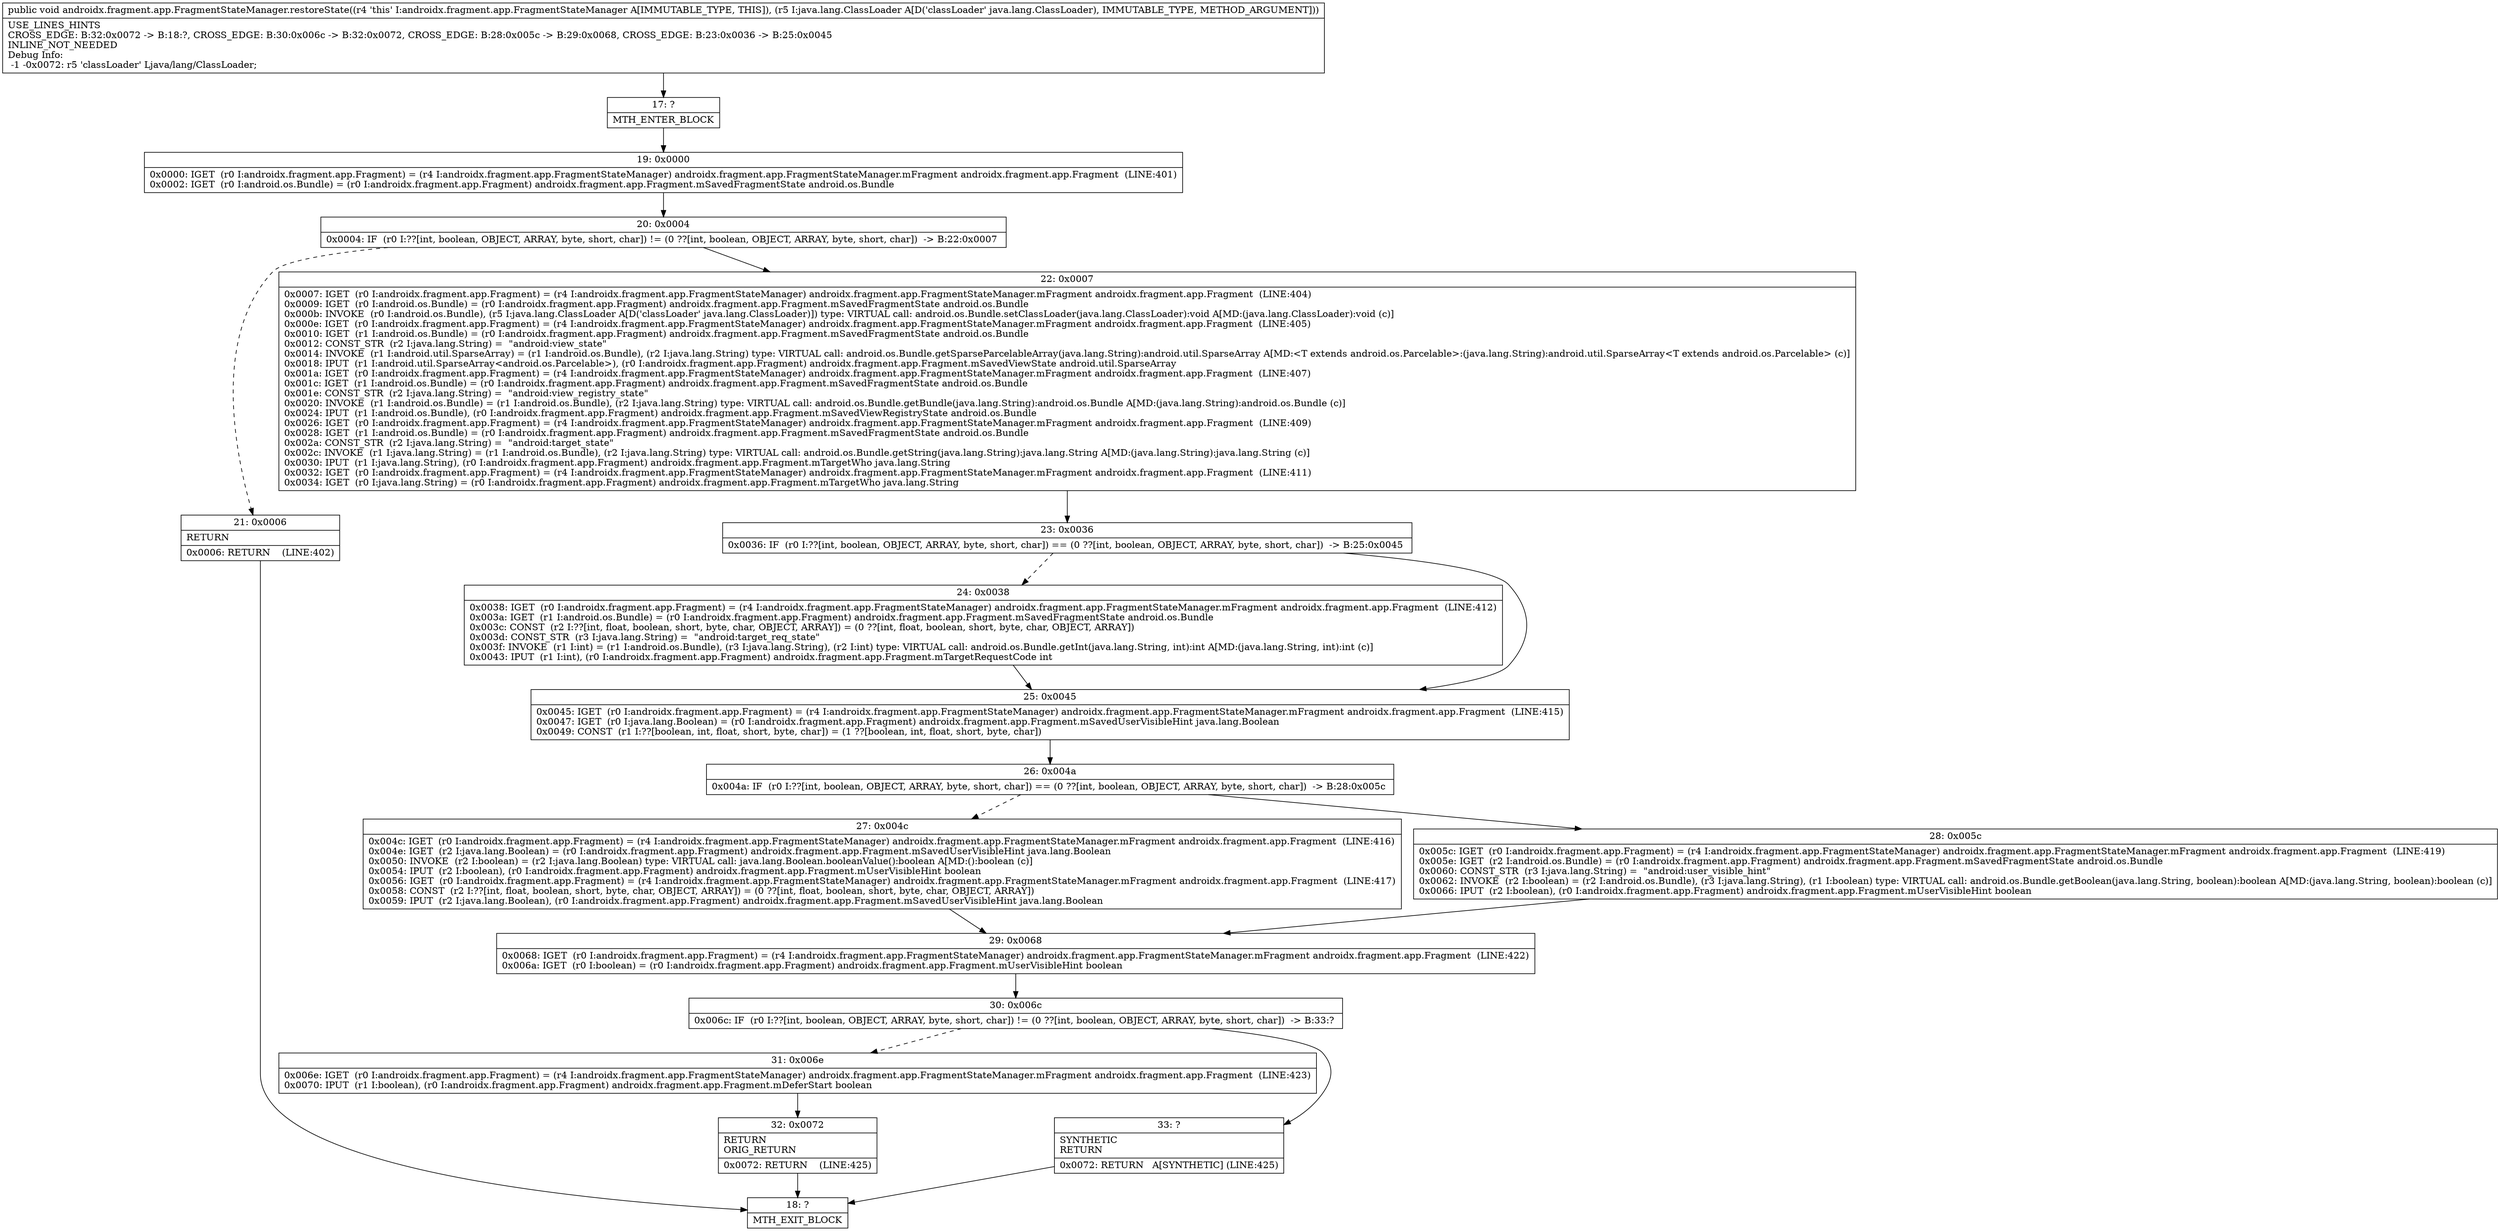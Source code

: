 digraph "CFG forandroidx.fragment.app.FragmentStateManager.restoreState(Ljava\/lang\/ClassLoader;)V" {
Node_17 [shape=record,label="{17\:\ ?|MTH_ENTER_BLOCK\l}"];
Node_19 [shape=record,label="{19\:\ 0x0000|0x0000: IGET  (r0 I:androidx.fragment.app.Fragment) = (r4 I:androidx.fragment.app.FragmentStateManager) androidx.fragment.app.FragmentStateManager.mFragment androidx.fragment.app.Fragment  (LINE:401)\l0x0002: IGET  (r0 I:android.os.Bundle) = (r0 I:androidx.fragment.app.Fragment) androidx.fragment.app.Fragment.mSavedFragmentState android.os.Bundle \l}"];
Node_20 [shape=record,label="{20\:\ 0x0004|0x0004: IF  (r0 I:??[int, boolean, OBJECT, ARRAY, byte, short, char]) != (0 ??[int, boolean, OBJECT, ARRAY, byte, short, char])  \-\> B:22:0x0007 \l}"];
Node_21 [shape=record,label="{21\:\ 0x0006|RETURN\l|0x0006: RETURN    (LINE:402)\l}"];
Node_18 [shape=record,label="{18\:\ ?|MTH_EXIT_BLOCK\l}"];
Node_22 [shape=record,label="{22\:\ 0x0007|0x0007: IGET  (r0 I:androidx.fragment.app.Fragment) = (r4 I:androidx.fragment.app.FragmentStateManager) androidx.fragment.app.FragmentStateManager.mFragment androidx.fragment.app.Fragment  (LINE:404)\l0x0009: IGET  (r0 I:android.os.Bundle) = (r0 I:androidx.fragment.app.Fragment) androidx.fragment.app.Fragment.mSavedFragmentState android.os.Bundle \l0x000b: INVOKE  (r0 I:android.os.Bundle), (r5 I:java.lang.ClassLoader A[D('classLoader' java.lang.ClassLoader)]) type: VIRTUAL call: android.os.Bundle.setClassLoader(java.lang.ClassLoader):void A[MD:(java.lang.ClassLoader):void (c)]\l0x000e: IGET  (r0 I:androidx.fragment.app.Fragment) = (r4 I:androidx.fragment.app.FragmentStateManager) androidx.fragment.app.FragmentStateManager.mFragment androidx.fragment.app.Fragment  (LINE:405)\l0x0010: IGET  (r1 I:android.os.Bundle) = (r0 I:androidx.fragment.app.Fragment) androidx.fragment.app.Fragment.mSavedFragmentState android.os.Bundle \l0x0012: CONST_STR  (r2 I:java.lang.String) =  \"android:view_state\" \l0x0014: INVOKE  (r1 I:android.util.SparseArray) = (r1 I:android.os.Bundle), (r2 I:java.lang.String) type: VIRTUAL call: android.os.Bundle.getSparseParcelableArray(java.lang.String):android.util.SparseArray A[MD:\<T extends android.os.Parcelable\>:(java.lang.String):android.util.SparseArray\<T extends android.os.Parcelable\> (c)]\l0x0018: IPUT  (r1 I:android.util.SparseArray\<android.os.Parcelable\>), (r0 I:androidx.fragment.app.Fragment) androidx.fragment.app.Fragment.mSavedViewState android.util.SparseArray \l0x001a: IGET  (r0 I:androidx.fragment.app.Fragment) = (r4 I:androidx.fragment.app.FragmentStateManager) androidx.fragment.app.FragmentStateManager.mFragment androidx.fragment.app.Fragment  (LINE:407)\l0x001c: IGET  (r1 I:android.os.Bundle) = (r0 I:androidx.fragment.app.Fragment) androidx.fragment.app.Fragment.mSavedFragmentState android.os.Bundle \l0x001e: CONST_STR  (r2 I:java.lang.String) =  \"android:view_registry_state\" \l0x0020: INVOKE  (r1 I:android.os.Bundle) = (r1 I:android.os.Bundle), (r2 I:java.lang.String) type: VIRTUAL call: android.os.Bundle.getBundle(java.lang.String):android.os.Bundle A[MD:(java.lang.String):android.os.Bundle (c)]\l0x0024: IPUT  (r1 I:android.os.Bundle), (r0 I:androidx.fragment.app.Fragment) androidx.fragment.app.Fragment.mSavedViewRegistryState android.os.Bundle \l0x0026: IGET  (r0 I:androidx.fragment.app.Fragment) = (r4 I:androidx.fragment.app.FragmentStateManager) androidx.fragment.app.FragmentStateManager.mFragment androidx.fragment.app.Fragment  (LINE:409)\l0x0028: IGET  (r1 I:android.os.Bundle) = (r0 I:androidx.fragment.app.Fragment) androidx.fragment.app.Fragment.mSavedFragmentState android.os.Bundle \l0x002a: CONST_STR  (r2 I:java.lang.String) =  \"android:target_state\" \l0x002c: INVOKE  (r1 I:java.lang.String) = (r1 I:android.os.Bundle), (r2 I:java.lang.String) type: VIRTUAL call: android.os.Bundle.getString(java.lang.String):java.lang.String A[MD:(java.lang.String):java.lang.String (c)]\l0x0030: IPUT  (r1 I:java.lang.String), (r0 I:androidx.fragment.app.Fragment) androidx.fragment.app.Fragment.mTargetWho java.lang.String \l0x0032: IGET  (r0 I:androidx.fragment.app.Fragment) = (r4 I:androidx.fragment.app.FragmentStateManager) androidx.fragment.app.FragmentStateManager.mFragment androidx.fragment.app.Fragment  (LINE:411)\l0x0034: IGET  (r0 I:java.lang.String) = (r0 I:androidx.fragment.app.Fragment) androidx.fragment.app.Fragment.mTargetWho java.lang.String \l}"];
Node_23 [shape=record,label="{23\:\ 0x0036|0x0036: IF  (r0 I:??[int, boolean, OBJECT, ARRAY, byte, short, char]) == (0 ??[int, boolean, OBJECT, ARRAY, byte, short, char])  \-\> B:25:0x0045 \l}"];
Node_24 [shape=record,label="{24\:\ 0x0038|0x0038: IGET  (r0 I:androidx.fragment.app.Fragment) = (r4 I:androidx.fragment.app.FragmentStateManager) androidx.fragment.app.FragmentStateManager.mFragment androidx.fragment.app.Fragment  (LINE:412)\l0x003a: IGET  (r1 I:android.os.Bundle) = (r0 I:androidx.fragment.app.Fragment) androidx.fragment.app.Fragment.mSavedFragmentState android.os.Bundle \l0x003c: CONST  (r2 I:??[int, float, boolean, short, byte, char, OBJECT, ARRAY]) = (0 ??[int, float, boolean, short, byte, char, OBJECT, ARRAY]) \l0x003d: CONST_STR  (r3 I:java.lang.String) =  \"android:target_req_state\" \l0x003f: INVOKE  (r1 I:int) = (r1 I:android.os.Bundle), (r3 I:java.lang.String), (r2 I:int) type: VIRTUAL call: android.os.Bundle.getInt(java.lang.String, int):int A[MD:(java.lang.String, int):int (c)]\l0x0043: IPUT  (r1 I:int), (r0 I:androidx.fragment.app.Fragment) androidx.fragment.app.Fragment.mTargetRequestCode int \l}"];
Node_25 [shape=record,label="{25\:\ 0x0045|0x0045: IGET  (r0 I:androidx.fragment.app.Fragment) = (r4 I:androidx.fragment.app.FragmentStateManager) androidx.fragment.app.FragmentStateManager.mFragment androidx.fragment.app.Fragment  (LINE:415)\l0x0047: IGET  (r0 I:java.lang.Boolean) = (r0 I:androidx.fragment.app.Fragment) androidx.fragment.app.Fragment.mSavedUserVisibleHint java.lang.Boolean \l0x0049: CONST  (r1 I:??[boolean, int, float, short, byte, char]) = (1 ??[boolean, int, float, short, byte, char]) \l}"];
Node_26 [shape=record,label="{26\:\ 0x004a|0x004a: IF  (r0 I:??[int, boolean, OBJECT, ARRAY, byte, short, char]) == (0 ??[int, boolean, OBJECT, ARRAY, byte, short, char])  \-\> B:28:0x005c \l}"];
Node_27 [shape=record,label="{27\:\ 0x004c|0x004c: IGET  (r0 I:androidx.fragment.app.Fragment) = (r4 I:androidx.fragment.app.FragmentStateManager) androidx.fragment.app.FragmentStateManager.mFragment androidx.fragment.app.Fragment  (LINE:416)\l0x004e: IGET  (r2 I:java.lang.Boolean) = (r0 I:androidx.fragment.app.Fragment) androidx.fragment.app.Fragment.mSavedUserVisibleHint java.lang.Boolean \l0x0050: INVOKE  (r2 I:boolean) = (r2 I:java.lang.Boolean) type: VIRTUAL call: java.lang.Boolean.booleanValue():boolean A[MD:():boolean (c)]\l0x0054: IPUT  (r2 I:boolean), (r0 I:androidx.fragment.app.Fragment) androidx.fragment.app.Fragment.mUserVisibleHint boolean \l0x0056: IGET  (r0 I:androidx.fragment.app.Fragment) = (r4 I:androidx.fragment.app.FragmentStateManager) androidx.fragment.app.FragmentStateManager.mFragment androidx.fragment.app.Fragment  (LINE:417)\l0x0058: CONST  (r2 I:??[int, float, boolean, short, byte, char, OBJECT, ARRAY]) = (0 ??[int, float, boolean, short, byte, char, OBJECT, ARRAY]) \l0x0059: IPUT  (r2 I:java.lang.Boolean), (r0 I:androidx.fragment.app.Fragment) androidx.fragment.app.Fragment.mSavedUserVisibleHint java.lang.Boolean \l}"];
Node_29 [shape=record,label="{29\:\ 0x0068|0x0068: IGET  (r0 I:androidx.fragment.app.Fragment) = (r4 I:androidx.fragment.app.FragmentStateManager) androidx.fragment.app.FragmentStateManager.mFragment androidx.fragment.app.Fragment  (LINE:422)\l0x006a: IGET  (r0 I:boolean) = (r0 I:androidx.fragment.app.Fragment) androidx.fragment.app.Fragment.mUserVisibleHint boolean \l}"];
Node_30 [shape=record,label="{30\:\ 0x006c|0x006c: IF  (r0 I:??[int, boolean, OBJECT, ARRAY, byte, short, char]) != (0 ??[int, boolean, OBJECT, ARRAY, byte, short, char])  \-\> B:33:? \l}"];
Node_31 [shape=record,label="{31\:\ 0x006e|0x006e: IGET  (r0 I:androidx.fragment.app.Fragment) = (r4 I:androidx.fragment.app.FragmentStateManager) androidx.fragment.app.FragmentStateManager.mFragment androidx.fragment.app.Fragment  (LINE:423)\l0x0070: IPUT  (r1 I:boolean), (r0 I:androidx.fragment.app.Fragment) androidx.fragment.app.Fragment.mDeferStart boolean \l}"];
Node_32 [shape=record,label="{32\:\ 0x0072|RETURN\lORIG_RETURN\l|0x0072: RETURN    (LINE:425)\l}"];
Node_33 [shape=record,label="{33\:\ ?|SYNTHETIC\lRETURN\l|0x0072: RETURN   A[SYNTHETIC] (LINE:425)\l}"];
Node_28 [shape=record,label="{28\:\ 0x005c|0x005c: IGET  (r0 I:androidx.fragment.app.Fragment) = (r4 I:androidx.fragment.app.FragmentStateManager) androidx.fragment.app.FragmentStateManager.mFragment androidx.fragment.app.Fragment  (LINE:419)\l0x005e: IGET  (r2 I:android.os.Bundle) = (r0 I:androidx.fragment.app.Fragment) androidx.fragment.app.Fragment.mSavedFragmentState android.os.Bundle \l0x0060: CONST_STR  (r3 I:java.lang.String) =  \"android:user_visible_hint\" \l0x0062: INVOKE  (r2 I:boolean) = (r2 I:android.os.Bundle), (r3 I:java.lang.String), (r1 I:boolean) type: VIRTUAL call: android.os.Bundle.getBoolean(java.lang.String, boolean):boolean A[MD:(java.lang.String, boolean):boolean (c)]\l0x0066: IPUT  (r2 I:boolean), (r0 I:androidx.fragment.app.Fragment) androidx.fragment.app.Fragment.mUserVisibleHint boolean \l}"];
MethodNode[shape=record,label="{public void androidx.fragment.app.FragmentStateManager.restoreState((r4 'this' I:androidx.fragment.app.FragmentStateManager A[IMMUTABLE_TYPE, THIS]), (r5 I:java.lang.ClassLoader A[D('classLoader' java.lang.ClassLoader), IMMUTABLE_TYPE, METHOD_ARGUMENT]))  | USE_LINES_HINTS\lCROSS_EDGE: B:32:0x0072 \-\> B:18:?, CROSS_EDGE: B:30:0x006c \-\> B:32:0x0072, CROSS_EDGE: B:28:0x005c \-\> B:29:0x0068, CROSS_EDGE: B:23:0x0036 \-\> B:25:0x0045\lINLINE_NOT_NEEDED\lDebug Info:\l  \-1 \-0x0072: r5 'classLoader' Ljava\/lang\/ClassLoader;\l}"];
MethodNode -> Node_17;Node_17 -> Node_19;
Node_19 -> Node_20;
Node_20 -> Node_21[style=dashed];
Node_20 -> Node_22;
Node_21 -> Node_18;
Node_22 -> Node_23;
Node_23 -> Node_24[style=dashed];
Node_23 -> Node_25;
Node_24 -> Node_25;
Node_25 -> Node_26;
Node_26 -> Node_27[style=dashed];
Node_26 -> Node_28;
Node_27 -> Node_29;
Node_29 -> Node_30;
Node_30 -> Node_31[style=dashed];
Node_30 -> Node_33;
Node_31 -> Node_32;
Node_32 -> Node_18;
Node_33 -> Node_18;
Node_28 -> Node_29;
}

